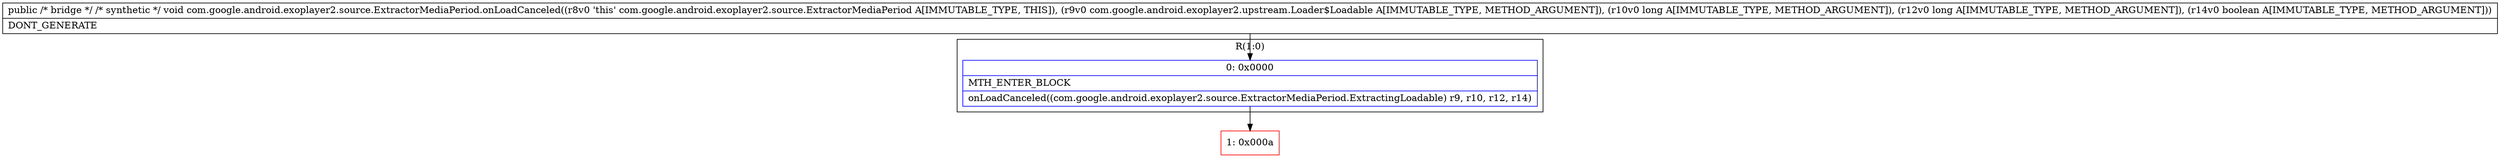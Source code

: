 digraph "CFG forcom.google.android.exoplayer2.source.ExtractorMediaPeriod.onLoadCanceled(Lcom\/google\/android\/exoplayer2\/upstream\/Loader$Loadable;JJZ)V" {
subgraph cluster_Region_918698914 {
label = "R(1:0)";
node [shape=record,color=blue];
Node_0 [shape=record,label="{0\:\ 0x0000|MTH_ENTER_BLOCK\l|onLoadCanceled((com.google.android.exoplayer2.source.ExtractorMediaPeriod.ExtractingLoadable) r9, r10, r12, r14)\l}"];
}
Node_1 [shape=record,color=red,label="{1\:\ 0x000a}"];
MethodNode[shape=record,label="{public \/* bridge *\/ \/* synthetic *\/ void com.google.android.exoplayer2.source.ExtractorMediaPeriod.onLoadCanceled((r8v0 'this' com.google.android.exoplayer2.source.ExtractorMediaPeriod A[IMMUTABLE_TYPE, THIS]), (r9v0 com.google.android.exoplayer2.upstream.Loader$Loadable A[IMMUTABLE_TYPE, METHOD_ARGUMENT]), (r10v0 long A[IMMUTABLE_TYPE, METHOD_ARGUMENT]), (r12v0 long A[IMMUTABLE_TYPE, METHOD_ARGUMENT]), (r14v0 boolean A[IMMUTABLE_TYPE, METHOD_ARGUMENT]))  | DONT_GENERATE\l}"];
MethodNode -> Node_0;
Node_0 -> Node_1;
}

